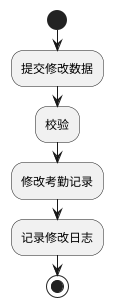#条件语句


       @startuml

       start

       :提交修改数据;
       :校验;
       :修改考勤记录;
       :记录修改日志;

       stop

       @enduml
